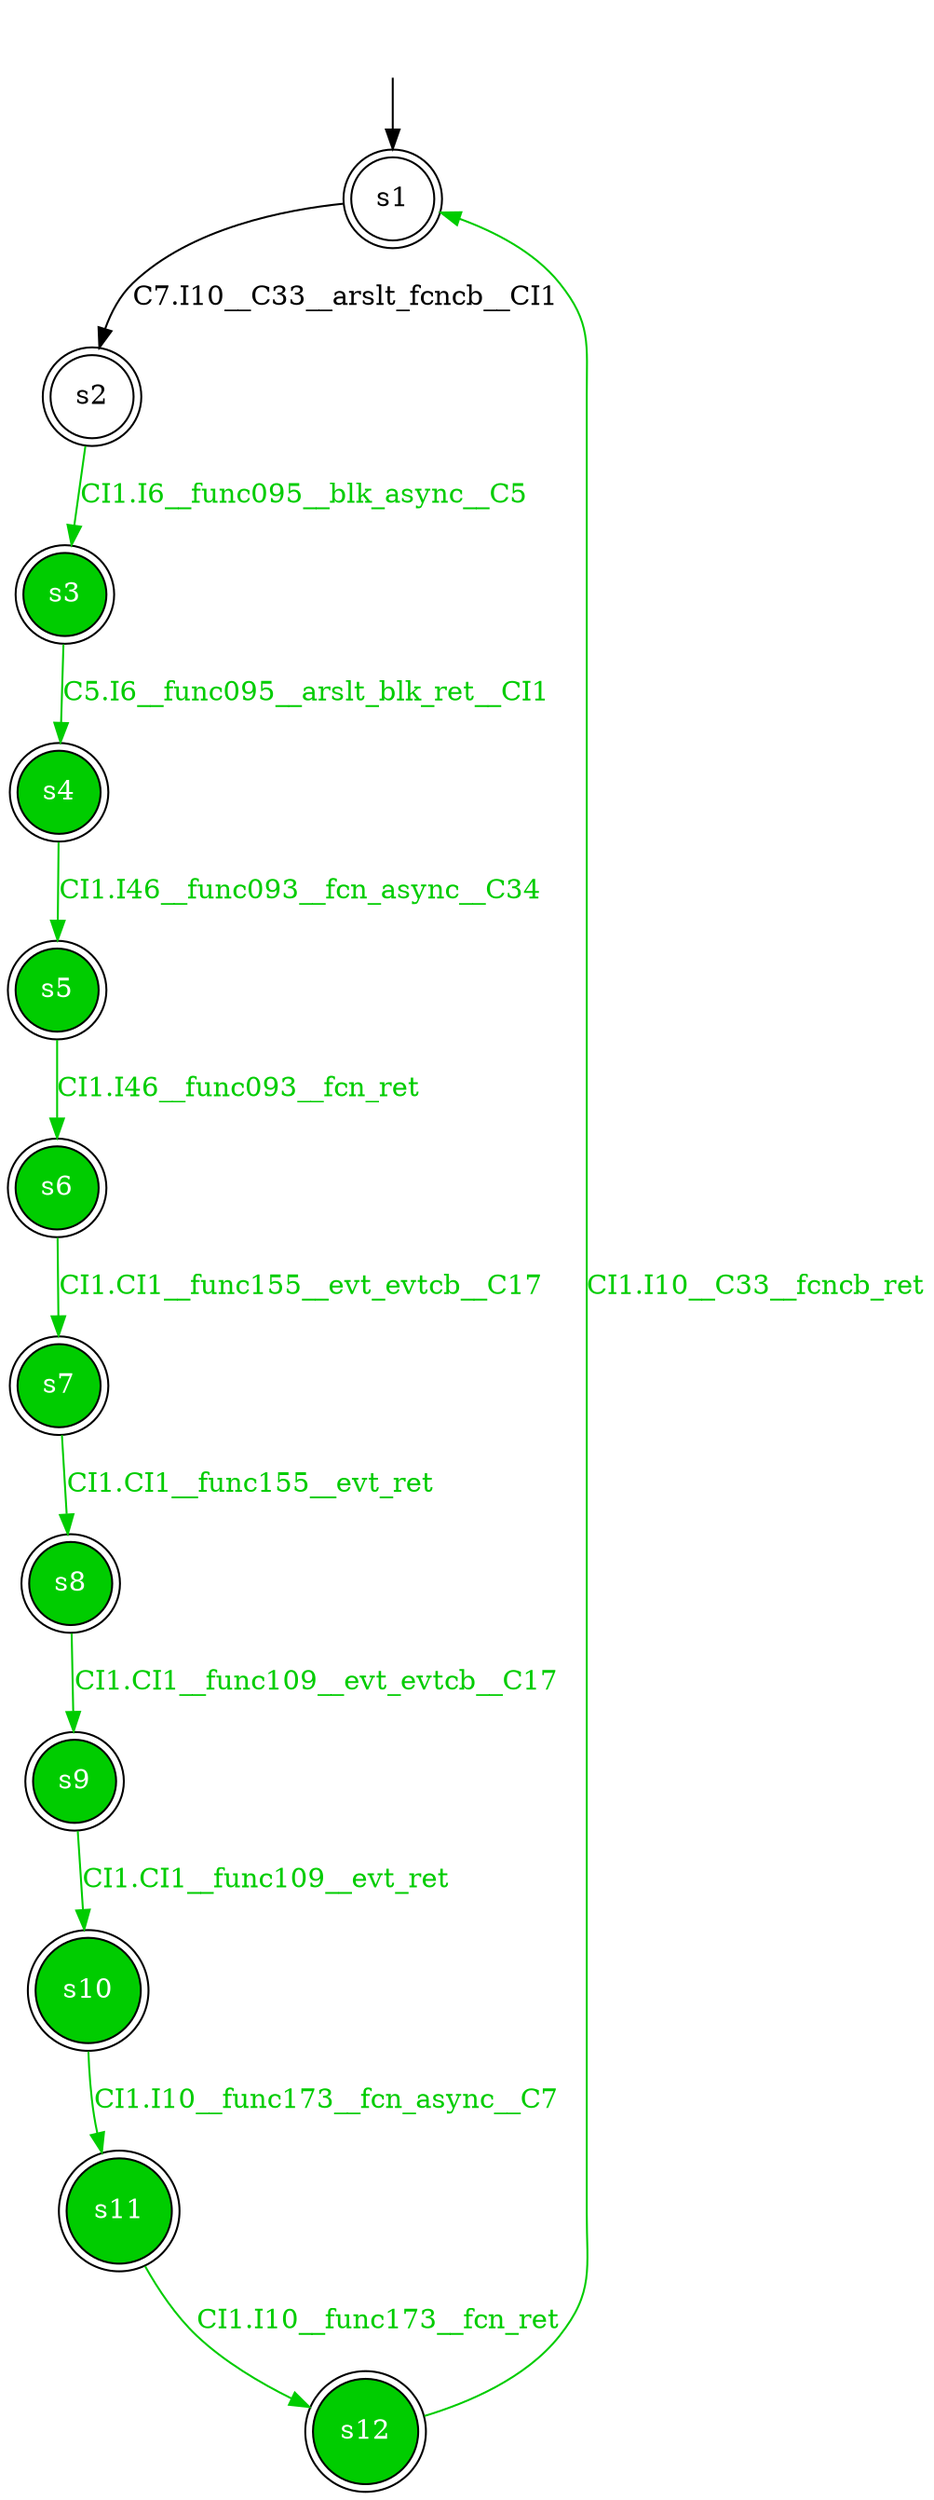 digraph diffautomaton {
	1 [label=<s1> shape="doublecircle"];
	2 [label=<s2> shape="doublecircle"];
	3 [label=<s3> shape="doublecircle" fillcolor="#00cc00" fontcolor="#ffffff" style="filled"];
	4 [label=<s4> shape="doublecircle" fillcolor="#00cc00" fontcolor="#ffffff" style="filled"];
	5 [label=<s5> shape="doublecircle" fillcolor="#00cc00" fontcolor="#ffffff" style="filled"];
	6 [label=<s6> shape="doublecircle" fillcolor="#00cc00" fontcolor="#ffffff" style="filled"];
	7 [label=<s7> shape="doublecircle" fillcolor="#00cc00" fontcolor="#ffffff" style="filled"];
	8 [label=<s8> shape="doublecircle" fillcolor="#00cc00" fontcolor="#ffffff" style="filled"];
	9 [label=<s9> shape="doublecircle" fillcolor="#00cc00" fontcolor="#ffffff" style="filled"];
	10 [label=<s10> shape="doublecircle" fillcolor="#00cc00" fontcolor="#ffffff" style="filled"];
	11 [label=<s11> shape="doublecircle" fillcolor="#00cc00" fontcolor="#ffffff" style="filled"];
	12 [label=<s12> shape="doublecircle" fillcolor="#00cc00" fontcolor="#ffffff" style="filled"];
	__init1 [label=<> shape="none"];
	__init1 -> 1;
	1 -> 2 [label=<<font color="#000000">C7.I10__C33__arslt_fcncb__CI1</font>> id="1-0-2"];
	2 -> 3 [label=<<font color="#00cc00">CI1.I6__func095__blk_async__C5</font>> color="#00cc00" id="2-0-3"];
	3 -> 4 [label=<<font color="#00cc00">C5.I6__func095__arslt_blk_ret__CI1</font>> color="#00cc00" id="3-0-4"];
	4 -> 5 [label=<<font color="#00cc00">CI1.I46__func093__fcn_async__C34</font>> color="#00cc00" id="4-0-5"];
	5 -> 6 [label=<<font color="#00cc00">CI1.I46__func093__fcn_ret</font>> color="#00cc00" id="5-0-6"];
	6 -> 7 [label=<<font color="#00cc00">CI1.CI1__func155__evt_evtcb__C17</font>> color="#00cc00" id="6-0-7"];
	7 -> 8 [label=<<font color="#00cc00">CI1.CI1__func155__evt_ret</font>> color="#00cc00" id="7-0-8"];
	8 -> 9 [label=<<font color="#00cc00">CI1.CI1__func109__evt_evtcb__C17</font>> color="#00cc00" id="8-0-9"];
	9 -> 10 [label=<<font color="#00cc00">CI1.CI1__func109__evt_ret</font>> color="#00cc00" id="9-0-10"];
	10 -> 11 [label=<<font color="#00cc00">CI1.I10__func173__fcn_async__C7</font>> color="#00cc00" id="10-0-11"];
	11 -> 12 [label=<<font color="#00cc00">CI1.I10__func173__fcn_ret</font>> color="#00cc00" id="11-0-12"];
	12 -> 1 [label=<<font color="#00cc00">CI1.I10__C33__fcncb_ret</font>> color="#00cc00" id="12-0-1"];
}
